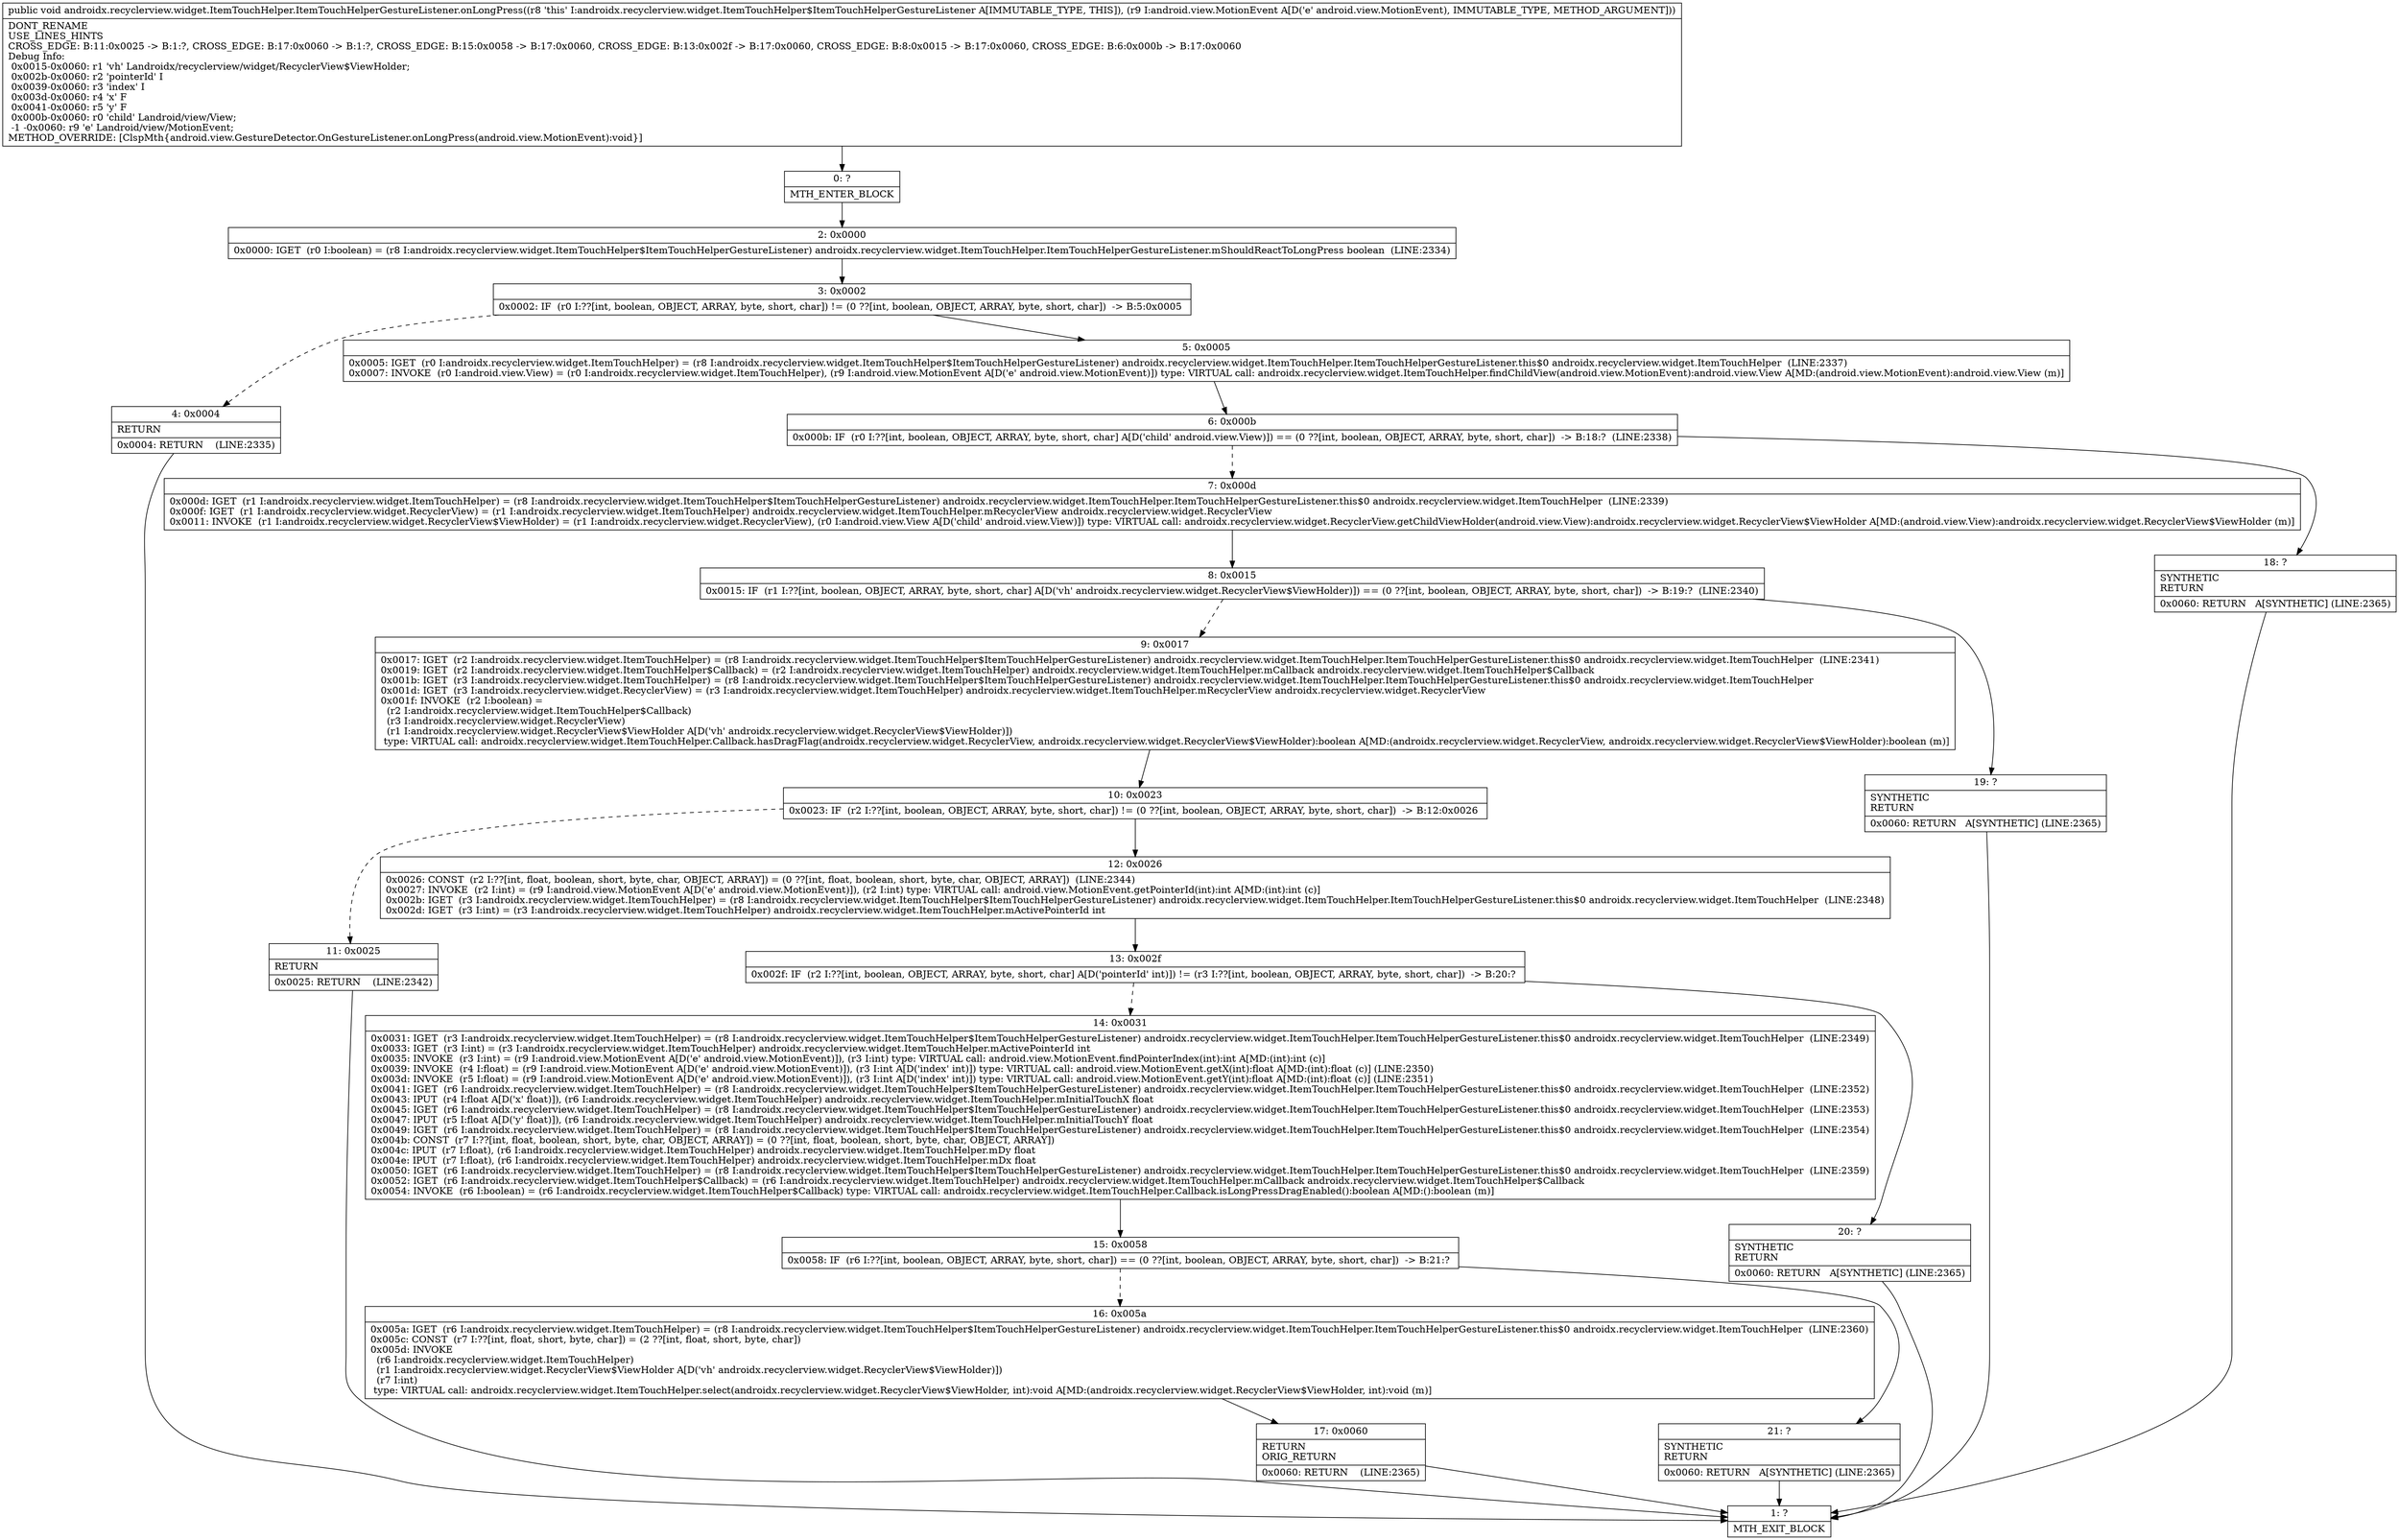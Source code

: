 digraph "CFG forandroidx.recyclerview.widget.ItemTouchHelper.ItemTouchHelperGestureListener.onLongPress(Landroid\/view\/MotionEvent;)V" {
Node_0 [shape=record,label="{0\:\ ?|MTH_ENTER_BLOCK\l}"];
Node_2 [shape=record,label="{2\:\ 0x0000|0x0000: IGET  (r0 I:boolean) = (r8 I:androidx.recyclerview.widget.ItemTouchHelper$ItemTouchHelperGestureListener) androidx.recyclerview.widget.ItemTouchHelper.ItemTouchHelperGestureListener.mShouldReactToLongPress boolean  (LINE:2334)\l}"];
Node_3 [shape=record,label="{3\:\ 0x0002|0x0002: IF  (r0 I:??[int, boolean, OBJECT, ARRAY, byte, short, char]) != (0 ??[int, boolean, OBJECT, ARRAY, byte, short, char])  \-\> B:5:0x0005 \l}"];
Node_4 [shape=record,label="{4\:\ 0x0004|RETURN\l|0x0004: RETURN    (LINE:2335)\l}"];
Node_1 [shape=record,label="{1\:\ ?|MTH_EXIT_BLOCK\l}"];
Node_5 [shape=record,label="{5\:\ 0x0005|0x0005: IGET  (r0 I:androidx.recyclerview.widget.ItemTouchHelper) = (r8 I:androidx.recyclerview.widget.ItemTouchHelper$ItemTouchHelperGestureListener) androidx.recyclerview.widget.ItemTouchHelper.ItemTouchHelperGestureListener.this$0 androidx.recyclerview.widget.ItemTouchHelper  (LINE:2337)\l0x0007: INVOKE  (r0 I:android.view.View) = (r0 I:androidx.recyclerview.widget.ItemTouchHelper), (r9 I:android.view.MotionEvent A[D('e' android.view.MotionEvent)]) type: VIRTUAL call: androidx.recyclerview.widget.ItemTouchHelper.findChildView(android.view.MotionEvent):android.view.View A[MD:(android.view.MotionEvent):android.view.View (m)]\l}"];
Node_6 [shape=record,label="{6\:\ 0x000b|0x000b: IF  (r0 I:??[int, boolean, OBJECT, ARRAY, byte, short, char] A[D('child' android.view.View)]) == (0 ??[int, boolean, OBJECT, ARRAY, byte, short, char])  \-\> B:18:?  (LINE:2338)\l}"];
Node_7 [shape=record,label="{7\:\ 0x000d|0x000d: IGET  (r1 I:androidx.recyclerview.widget.ItemTouchHelper) = (r8 I:androidx.recyclerview.widget.ItemTouchHelper$ItemTouchHelperGestureListener) androidx.recyclerview.widget.ItemTouchHelper.ItemTouchHelperGestureListener.this$0 androidx.recyclerview.widget.ItemTouchHelper  (LINE:2339)\l0x000f: IGET  (r1 I:androidx.recyclerview.widget.RecyclerView) = (r1 I:androidx.recyclerview.widget.ItemTouchHelper) androidx.recyclerview.widget.ItemTouchHelper.mRecyclerView androidx.recyclerview.widget.RecyclerView \l0x0011: INVOKE  (r1 I:androidx.recyclerview.widget.RecyclerView$ViewHolder) = (r1 I:androidx.recyclerview.widget.RecyclerView), (r0 I:android.view.View A[D('child' android.view.View)]) type: VIRTUAL call: androidx.recyclerview.widget.RecyclerView.getChildViewHolder(android.view.View):androidx.recyclerview.widget.RecyclerView$ViewHolder A[MD:(android.view.View):androidx.recyclerview.widget.RecyclerView$ViewHolder (m)]\l}"];
Node_8 [shape=record,label="{8\:\ 0x0015|0x0015: IF  (r1 I:??[int, boolean, OBJECT, ARRAY, byte, short, char] A[D('vh' androidx.recyclerview.widget.RecyclerView$ViewHolder)]) == (0 ??[int, boolean, OBJECT, ARRAY, byte, short, char])  \-\> B:19:?  (LINE:2340)\l}"];
Node_9 [shape=record,label="{9\:\ 0x0017|0x0017: IGET  (r2 I:androidx.recyclerview.widget.ItemTouchHelper) = (r8 I:androidx.recyclerview.widget.ItemTouchHelper$ItemTouchHelperGestureListener) androidx.recyclerview.widget.ItemTouchHelper.ItemTouchHelperGestureListener.this$0 androidx.recyclerview.widget.ItemTouchHelper  (LINE:2341)\l0x0019: IGET  (r2 I:androidx.recyclerview.widget.ItemTouchHelper$Callback) = (r2 I:androidx.recyclerview.widget.ItemTouchHelper) androidx.recyclerview.widget.ItemTouchHelper.mCallback androidx.recyclerview.widget.ItemTouchHelper$Callback \l0x001b: IGET  (r3 I:androidx.recyclerview.widget.ItemTouchHelper) = (r8 I:androidx.recyclerview.widget.ItemTouchHelper$ItemTouchHelperGestureListener) androidx.recyclerview.widget.ItemTouchHelper.ItemTouchHelperGestureListener.this$0 androidx.recyclerview.widget.ItemTouchHelper \l0x001d: IGET  (r3 I:androidx.recyclerview.widget.RecyclerView) = (r3 I:androidx.recyclerview.widget.ItemTouchHelper) androidx.recyclerview.widget.ItemTouchHelper.mRecyclerView androidx.recyclerview.widget.RecyclerView \l0x001f: INVOKE  (r2 I:boolean) = \l  (r2 I:androidx.recyclerview.widget.ItemTouchHelper$Callback)\l  (r3 I:androidx.recyclerview.widget.RecyclerView)\l  (r1 I:androidx.recyclerview.widget.RecyclerView$ViewHolder A[D('vh' androidx.recyclerview.widget.RecyclerView$ViewHolder)])\l type: VIRTUAL call: androidx.recyclerview.widget.ItemTouchHelper.Callback.hasDragFlag(androidx.recyclerview.widget.RecyclerView, androidx.recyclerview.widget.RecyclerView$ViewHolder):boolean A[MD:(androidx.recyclerview.widget.RecyclerView, androidx.recyclerview.widget.RecyclerView$ViewHolder):boolean (m)]\l}"];
Node_10 [shape=record,label="{10\:\ 0x0023|0x0023: IF  (r2 I:??[int, boolean, OBJECT, ARRAY, byte, short, char]) != (0 ??[int, boolean, OBJECT, ARRAY, byte, short, char])  \-\> B:12:0x0026 \l}"];
Node_11 [shape=record,label="{11\:\ 0x0025|RETURN\l|0x0025: RETURN    (LINE:2342)\l}"];
Node_12 [shape=record,label="{12\:\ 0x0026|0x0026: CONST  (r2 I:??[int, float, boolean, short, byte, char, OBJECT, ARRAY]) = (0 ??[int, float, boolean, short, byte, char, OBJECT, ARRAY])  (LINE:2344)\l0x0027: INVOKE  (r2 I:int) = (r9 I:android.view.MotionEvent A[D('e' android.view.MotionEvent)]), (r2 I:int) type: VIRTUAL call: android.view.MotionEvent.getPointerId(int):int A[MD:(int):int (c)]\l0x002b: IGET  (r3 I:androidx.recyclerview.widget.ItemTouchHelper) = (r8 I:androidx.recyclerview.widget.ItemTouchHelper$ItemTouchHelperGestureListener) androidx.recyclerview.widget.ItemTouchHelper.ItemTouchHelperGestureListener.this$0 androidx.recyclerview.widget.ItemTouchHelper  (LINE:2348)\l0x002d: IGET  (r3 I:int) = (r3 I:androidx.recyclerview.widget.ItemTouchHelper) androidx.recyclerview.widget.ItemTouchHelper.mActivePointerId int \l}"];
Node_13 [shape=record,label="{13\:\ 0x002f|0x002f: IF  (r2 I:??[int, boolean, OBJECT, ARRAY, byte, short, char] A[D('pointerId' int)]) != (r3 I:??[int, boolean, OBJECT, ARRAY, byte, short, char])  \-\> B:20:? \l}"];
Node_14 [shape=record,label="{14\:\ 0x0031|0x0031: IGET  (r3 I:androidx.recyclerview.widget.ItemTouchHelper) = (r8 I:androidx.recyclerview.widget.ItemTouchHelper$ItemTouchHelperGestureListener) androidx.recyclerview.widget.ItemTouchHelper.ItemTouchHelperGestureListener.this$0 androidx.recyclerview.widget.ItemTouchHelper  (LINE:2349)\l0x0033: IGET  (r3 I:int) = (r3 I:androidx.recyclerview.widget.ItemTouchHelper) androidx.recyclerview.widget.ItemTouchHelper.mActivePointerId int \l0x0035: INVOKE  (r3 I:int) = (r9 I:android.view.MotionEvent A[D('e' android.view.MotionEvent)]), (r3 I:int) type: VIRTUAL call: android.view.MotionEvent.findPointerIndex(int):int A[MD:(int):int (c)]\l0x0039: INVOKE  (r4 I:float) = (r9 I:android.view.MotionEvent A[D('e' android.view.MotionEvent)]), (r3 I:int A[D('index' int)]) type: VIRTUAL call: android.view.MotionEvent.getX(int):float A[MD:(int):float (c)] (LINE:2350)\l0x003d: INVOKE  (r5 I:float) = (r9 I:android.view.MotionEvent A[D('e' android.view.MotionEvent)]), (r3 I:int A[D('index' int)]) type: VIRTUAL call: android.view.MotionEvent.getY(int):float A[MD:(int):float (c)] (LINE:2351)\l0x0041: IGET  (r6 I:androidx.recyclerview.widget.ItemTouchHelper) = (r8 I:androidx.recyclerview.widget.ItemTouchHelper$ItemTouchHelperGestureListener) androidx.recyclerview.widget.ItemTouchHelper.ItemTouchHelperGestureListener.this$0 androidx.recyclerview.widget.ItemTouchHelper  (LINE:2352)\l0x0043: IPUT  (r4 I:float A[D('x' float)]), (r6 I:androidx.recyclerview.widget.ItemTouchHelper) androidx.recyclerview.widget.ItemTouchHelper.mInitialTouchX float \l0x0045: IGET  (r6 I:androidx.recyclerview.widget.ItemTouchHelper) = (r8 I:androidx.recyclerview.widget.ItemTouchHelper$ItemTouchHelperGestureListener) androidx.recyclerview.widget.ItemTouchHelper.ItemTouchHelperGestureListener.this$0 androidx.recyclerview.widget.ItemTouchHelper  (LINE:2353)\l0x0047: IPUT  (r5 I:float A[D('y' float)]), (r6 I:androidx.recyclerview.widget.ItemTouchHelper) androidx.recyclerview.widget.ItemTouchHelper.mInitialTouchY float \l0x0049: IGET  (r6 I:androidx.recyclerview.widget.ItemTouchHelper) = (r8 I:androidx.recyclerview.widget.ItemTouchHelper$ItemTouchHelperGestureListener) androidx.recyclerview.widget.ItemTouchHelper.ItemTouchHelperGestureListener.this$0 androidx.recyclerview.widget.ItemTouchHelper  (LINE:2354)\l0x004b: CONST  (r7 I:??[int, float, boolean, short, byte, char, OBJECT, ARRAY]) = (0 ??[int, float, boolean, short, byte, char, OBJECT, ARRAY]) \l0x004c: IPUT  (r7 I:float), (r6 I:androidx.recyclerview.widget.ItemTouchHelper) androidx.recyclerview.widget.ItemTouchHelper.mDy float \l0x004e: IPUT  (r7 I:float), (r6 I:androidx.recyclerview.widget.ItemTouchHelper) androidx.recyclerview.widget.ItemTouchHelper.mDx float \l0x0050: IGET  (r6 I:androidx.recyclerview.widget.ItemTouchHelper) = (r8 I:androidx.recyclerview.widget.ItemTouchHelper$ItemTouchHelperGestureListener) androidx.recyclerview.widget.ItemTouchHelper.ItemTouchHelperGestureListener.this$0 androidx.recyclerview.widget.ItemTouchHelper  (LINE:2359)\l0x0052: IGET  (r6 I:androidx.recyclerview.widget.ItemTouchHelper$Callback) = (r6 I:androidx.recyclerview.widget.ItemTouchHelper) androidx.recyclerview.widget.ItemTouchHelper.mCallback androidx.recyclerview.widget.ItemTouchHelper$Callback \l0x0054: INVOKE  (r6 I:boolean) = (r6 I:androidx.recyclerview.widget.ItemTouchHelper$Callback) type: VIRTUAL call: androidx.recyclerview.widget.ItemTouchHelper.Callback.isLongPressDragEnabled():boolean A[MD:():boolean (m)]\l}"];
Node_15 [shape=record,label="{15\:\ 0x0058|0x0058: IF  (r6 I:??[int, boolean, OBJECT, ARRAY, byte, short, char]) == (0 ??[int, boolean, OBJECT, ARRAY, byte, short, char])  \-\> B:21:? \l}"];
Node_16 [shape=record,label="{16\:\ 0x005a|0x005a: IGET  (r6 I:androidx.recyclerview.widget.ItemTouchHelper) = (r8 I:androidx.recyclerview.widget.ItemTouchHelper$ItemTouchHelperGestureListener) androidx.recyclerview.widget.ItemTouchHelper.ItemTouchHelperGestureListener.this$0 androidx.recyclerview.widget.ItemTouchHelper  (LINE:2360)\l0x005c: CONST  (r7 I:??[int, float, short, byte, char]) = (2 ??[int, float, short, byte, char]) \l0x005d: INVOKE  \l  (r6 I:androidx.recyclerview.widget.ItemTouchHelper)\l  (r1 I:androidx.recyclerview.widget.RecyclerView$ViewHolder A[D('vh' androidx.recyclerview.widget.RecyclerView$ViewHolder)])\l  (r7 I:int)\l type: VIRTUAL call: androidx.recyclerview.widget.ItemTouchHelper.select(androidx.recyclerview.widget.RecyclerView$ViewHolder, int):void A[MD:(androidx.recyclerview.widget.RecyclerView$ViewHolder, int):void (m)]\l}"];
Node_17 [shape=record,label="{17\:\ 0x0060|RETURN\lORIG_RETURN\l|0x0060: RETURN    (LINE:2365)\l}"];
Node_21 [shape=record,label="{21\:\ ?|SYNTHETIC\lRETURN\l|0x0060: RETURN   A[SYNTHETIC] (LINE:2365)\l}"];
Node_20 [shape=record,label="{20\:\ ?|SYNTHETIC\lRETURN\l|0x0060: RETURN   A[SYNTHETIC] (LINE:2365)\l}"];
Node_19 [shape=record,label="{19\:\ ?|SYNTHETIC\lRETURN\l|0x0060: RETURN   A[SYNTHETIC] (LINE:2365)\l}"];
Node_18 [shape=record,label="{18\:\ ?|SYNTHETIC\lRETURN\l|0x0060: RETURN   A[SYNTHETIC] (LINE:2365)\l}"];
MethodNode[shape=record,label="{public void androidx.recyclerview.widget.ItemTouchHelper.ItemTouchHelperGestureListener.onLongPress((r8 'this' I:androidx.recyclerview.widget.ItemTouchHelper$ItemTouchHelperGestureListener A[IMMUTABLE_TYPE, THIS]), (r9 I:android.view.MotionEvent A[D('e' android.view.MotionEvent), IMMUTABLE_TYPE, METHOD_ARGUMENT]))  | DONT_RENAME\lUSE_LINES_HINTS\lCROSS_EDGE: B:11:0x0025 \-\> B:1:?, CROSS_EDGE: B:17:0x0060 \-\> B:1:?, CROSS_EDGE: B:15:0x0058 \-\> B:17:0x0060, CROSS_EDGE: B:13:0x002f \-\> B:17:0x0060, CROSS_EDGE: B:8:0x0015 \-\> B:17:0x0060, CROSS_EDGE: B:6:0x000b \-\> B:17:0x0060\lDebug Info:\l  0x0015\-0x0060: r1 'vh' Landroidx\/recyclerview\/widget\/RecyclerView$ViewHolder;\l  0x002b\-0x0060: r2 'pointerId' I\l  0x0039\-0x0060: r3 'index' I\l  0x003d\-0x0060: r4 'x' F\l  0x0041\-0x0060: r5 'y' F\l  0x000b\-0x0060: r0 'child' Landroid\/view\/View;\l  \-1 \-0x0060: r9 'e' Landroid\/view\/MotionEvent;\lMETHOD_OVERRIDE: [ClspMth\{android.view.GestureDetector.OnGestureListener.onLongPress(android.view.MotionEvent):void\}]\l}"];
MethodNode -> Node_0;Node_0 -> Node_2;
Node_2 -> Node_3;
Node_3 -> Node_4[style=dashed];
Node_3 -> Node_5;
Node_4 -> Node_1;
Node_5 -> Node_6;
Node_6 -> Node_7[style=dashed];
Node_6 -> Node_18;
Node_7 -> Node_8;
Node_8 -> Node_9[style=dashed];
Node_8 -> Node_19;
Node_9 -> Node_10;
Node_10 -> Node_11[style=dashed];
Node_10 -> Node_12;
Node_11 -> Node_1;
Node_12 -> Node_13;
Node_13 -> Node_14[style=dashed];
Node_13 -> Node_20;
Node_14 -> Node_15;
Node_15 -> Node_16[style=dashed];
Node_15 -> Node_21;
Node_16 -> Node_17;
Node_17 -> Node_1;
Node_21 -> Node_1;
Node_20 -> Node_1;
Node_19 -> Node_1;
Node_18 -> Node_1;
}

